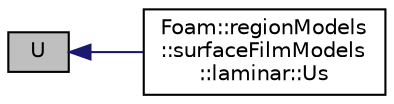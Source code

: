 digraph "U"
{
  bgcolor="transparent";
  edge [fontname="Helvetica",fontsize="10",labelfontname="Helvetica",labelfontsize="10"];
  node [fontname="Helvetica",fontsize="10",shape=record];
  rankdir="LR";
  Node429 [label="U",height=0.2,width=0.4,color="black", fillcolor="grey75", style="filled", fontcolor="black"];
  Node429 -> Node430 [dir="back",color="midnightblue",fontsize="10",style="solid",fontname="Helvetica"];
  Node430 [label="Foam::regionModels\l::surfaceFilmModels\l::laminar::Us",height=0.2,width=0.4,color="black",URL="$a30149.html#a8cdc11f238df60d8d1fdaeaa5e7d24df",tooltip="Return the film surface velocity. "];
}
